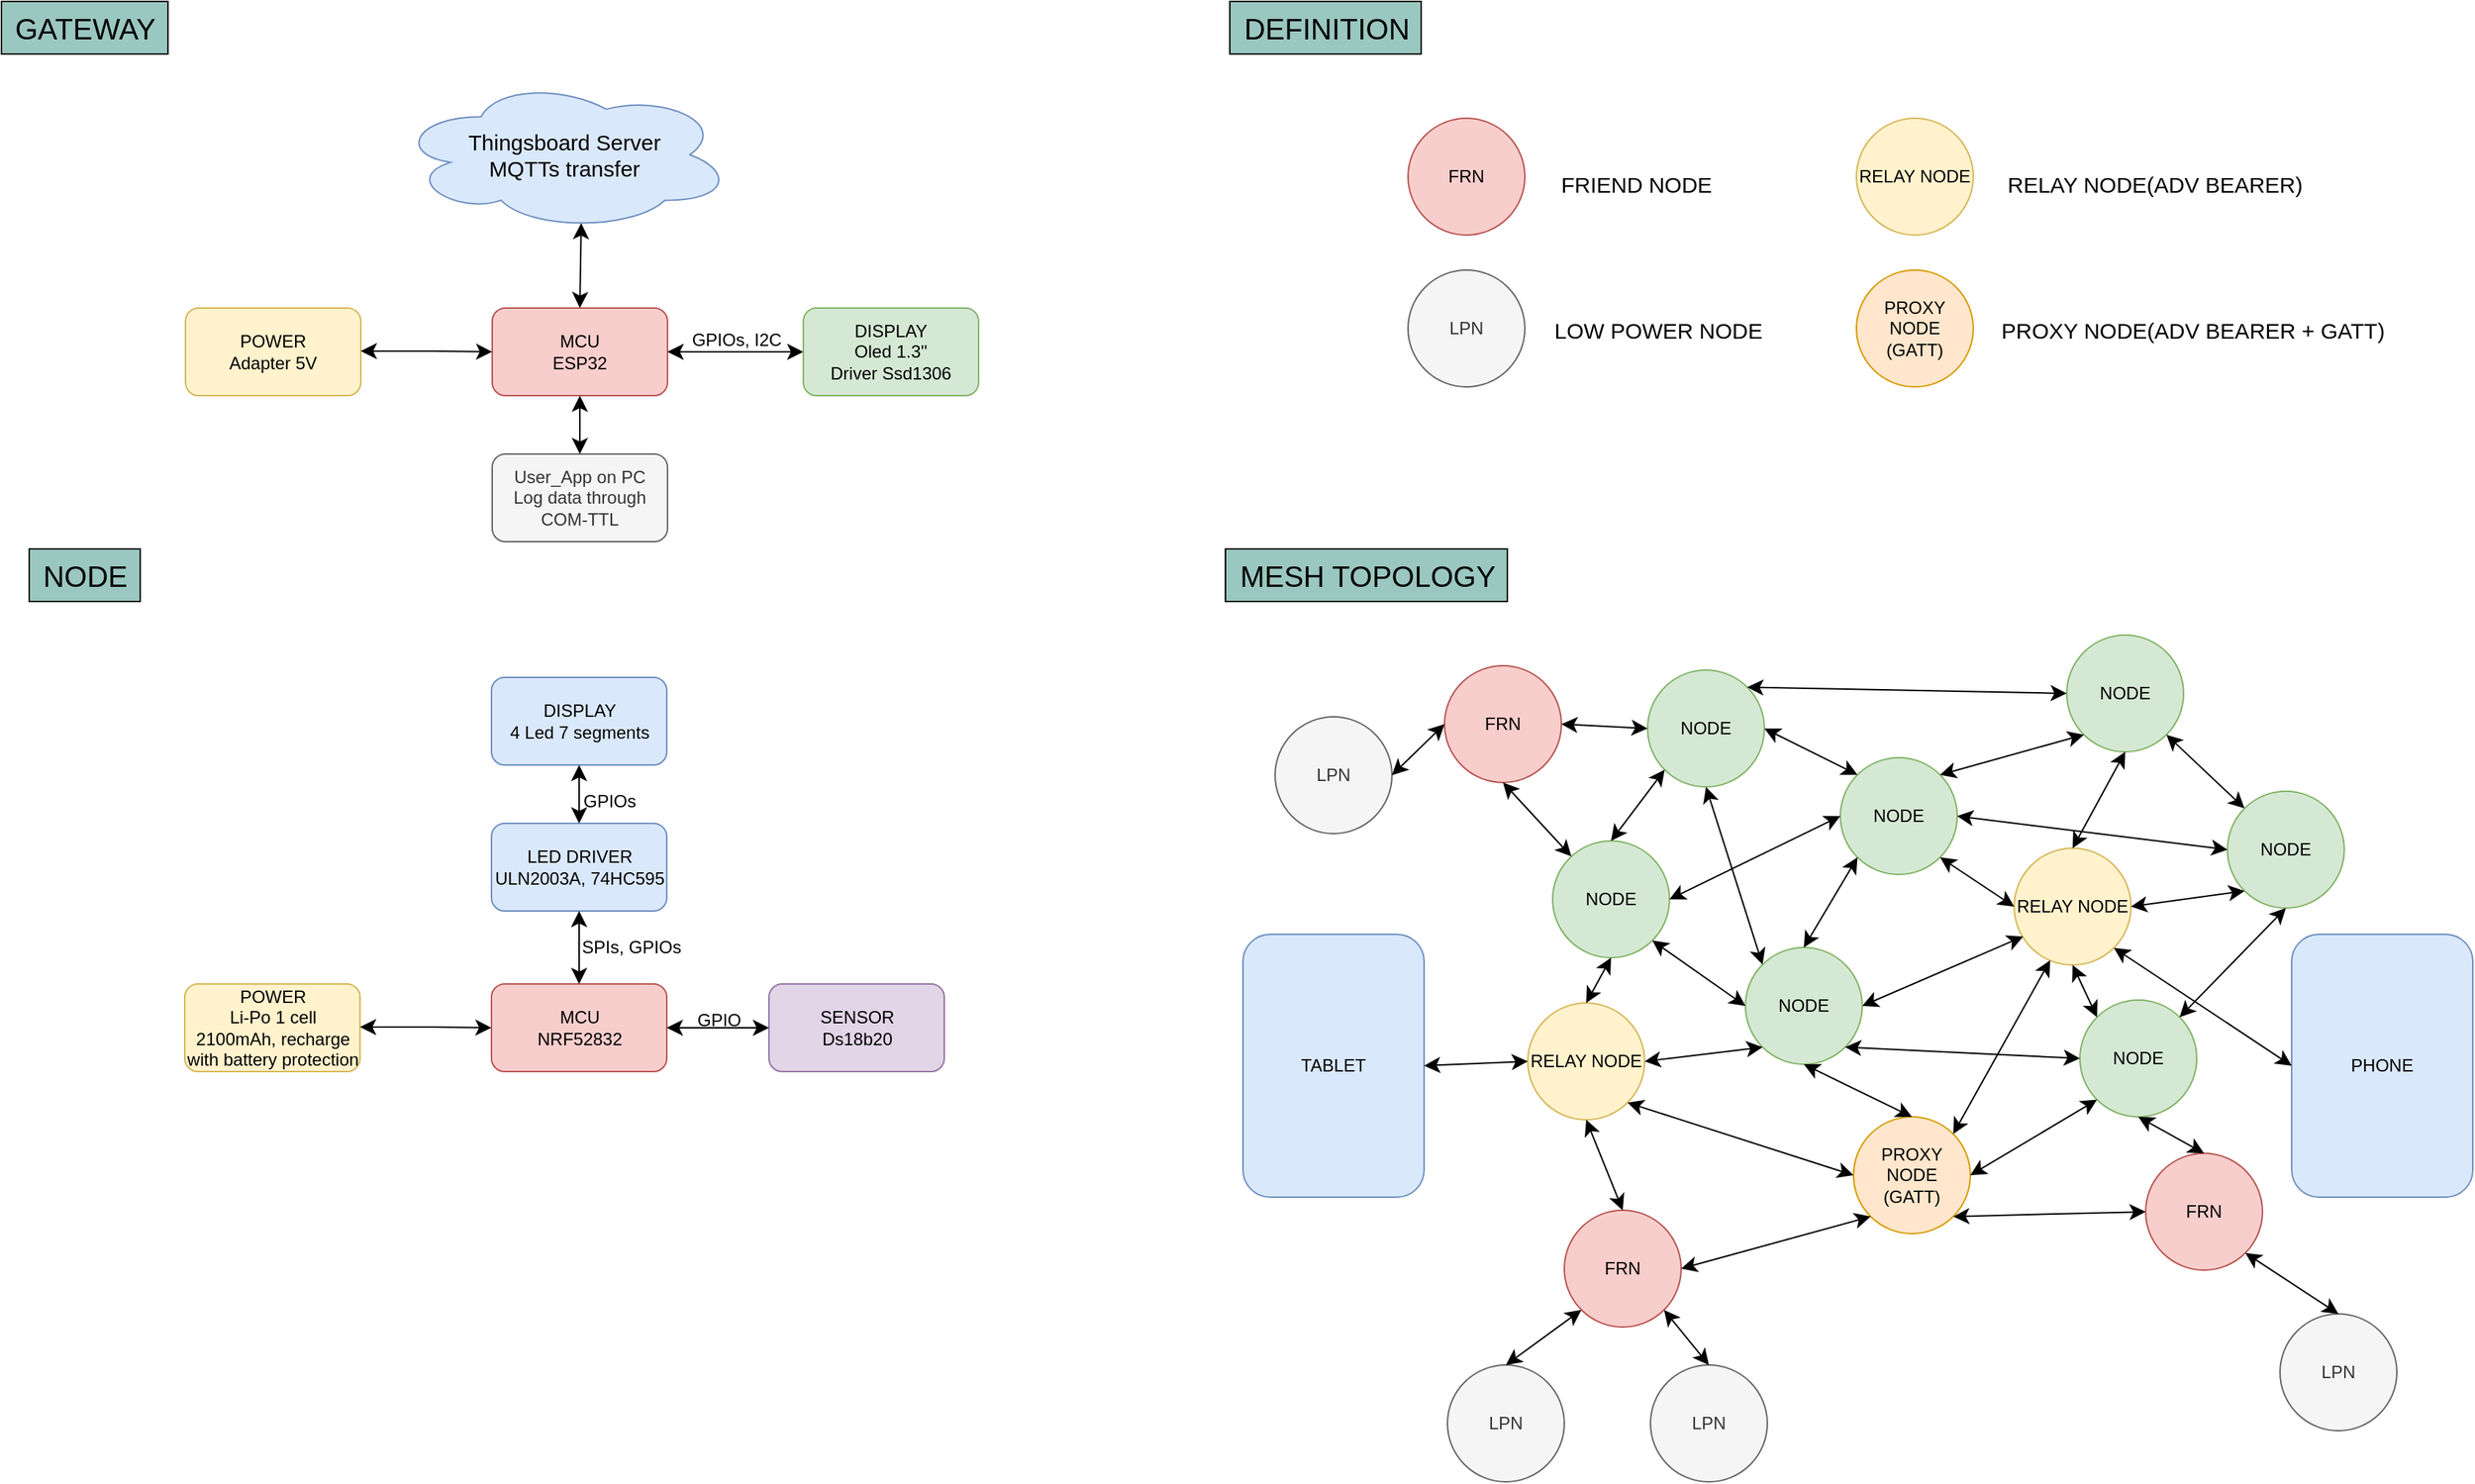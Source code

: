 <mxfile version="22.1.9" type="github">
  <diagram name="Page-1" id="N7261xUqCjl8Fi72w4pC">
    <mxGraphModel dx="4016" dy="1282" grid="0" gridSize="10" guides="1" tooltips="1" connect="1" arrows="1" fold="1" page="1" pageScale="1" pageWidth="850" pageHeight="1100" math="0" shadow="0">
      <root>
        <mxCell id="0" />
        <mxCell id="1" parent="0" />
        <mxCell id="Hw3azUIHg1GW80chGdwD-1" value="MCU&lt;br&gt;NRF52832" style="rounded=1;whiteSpace=wrap;html=1;fillColor=#f8cecc;strokeColor=#b85450;" parent="1" vertex="1">
          <mxGeometry x="-1355.5" y="688" width="120" height="60" as="geometry" />
        </mxCell>
        <mxCell id="Hw3azUIHg1GW80chGdwD-2" value="DISPLAY&lt;br&gt;4 Led 7 segments" style="rounded=1;whiteSpace=wrap;html=1;fillColor=#dae8fc;strokeColor=#6c8ebf;" parent="1" vertex="1">
          <mxGeometry x="-1355.5" y="478" width="120" height="60" as="geometry" />
        </mxCell>
        <mxCell id="Hw3azUIHg1GW80chGdwD-3" value="LED DRIVER&lt;br&gt;ULN2003A, 74HC595" style="rounded=1;whiteSpace=wrap;html=1;fillColor=#dae8fc;strokeColor=#6c8ebf;" parent="1" vertex="1">
          <mxGeometry x="-1355.5" y="578" width="120" height="60" as="geometry" />
        </mxCell>
        <mxCell id="Hw3azUIHg1GW80chGdwD-4" value="" style="edgeStyle=none;orthogonalLoop=1;jettySize=auto;html=1;endArrow=classic;startArrow=classic;endSize=8;startSize=8;rounded=0;exitX=0.5;exitY=1;exitDx=0;exitDy=0;entryX=0.5;entryY=0;entryDx=0;entryDy=0;" parent="1" source="Hw3azUIHg1GW80chGdwD-3" target="Hw3azUIHg1GW80chGdwD-1" edge="1">
          <mxGeometry width="100" relative="1" as="geometry">
            <mxPoint x="-1255.5" y="668" as="sourcePoint" />
            <mxPoint x="-1155.5" y="668" as="targetPoint" />
            <Array as="points" />
          </mxGeometry>
        </mxCell>
        <mxCell id="Hw3azUIHg1GW80chGdwD-5" value="SPIs, GPIOs" style="text;html=1;align=center;verticalAlign=middle;resizable=0;points=[];autosize=1;strokeColor=none;fillColor=none;" parent="1" vertex="1">
          <mxGeometry x="-1305.5" y="648" width="90" height="30" as="geometry" />
        </mxCell>
        <mxCell id="Hw3azUIHg1GW80chGdwD-6" value="GPIOs" style="text;html=1;align=center;verticalAlign=middle;resizable=0;points=[];autosize=1;strokeColor=none;fillColor=none;" parent="1" vertex="1">
          <mxGeometry x="-1305.5" y="548" width="60" height="30" as="geometry" />
        </mxCell>
        <mxCell id="Hw3azUIHg1GW80chGdwD-7" value="" style="edgeStyle=none;orthogonalLoop=1;jettySize=auto;html=1;endArrow=classic;startArrow=classic;endSize=8;startSize=8;rounded=0;exitX=0.5;exitY=1;exitDx=0;exitDy=0;entryX=0.5;entryY=0;entryDx=0;entryDy=0;" parent="1" source="Hw3azUIHg1GW80chGdwD-2" target="Hw3azUIHg1GW80chGdwD-3" edge="1">
          <mxGeometry width="100" relative="1" as="geometry">
            <mxPoint x="-1445.5" y="558" as="sourcePoint" />
            <mxPoint x="-1345.5" y="558" as="targetPoint" />
            <Array as="points" />
          </mxGeometry>
        </mxCell>
        <mxCell id="Hw3azUIHg1GW80chGdwD-8" value="POWER&lt;br&gt;Li-Po 1 cell&lt;br&gt;2100mAh, recharge with battery protection" style="rounded=1;whiteSpace=wrap;html=1;fillColor=#fff2cc;strokeColor=#d6b656;" parent="1" vertex="1">
          <mxGeometry x="-1565.5" y="688" width="120" height="60" as="geometry" />
        </mxCell>
        <mxCell id="Hw3azUIHg1GW80chGdwD-9" value="" style="edgeStyle=none;orthogonalLoop=1;jettySize=auto;html=1;endArrow=classic;startArrow=classic;endSize=8;startSize=8;rounded=0;entryX=0;entryY=0.5;entryDx=0;entryDy=0;" parent="1" target="Hw3azUIHg1GW80chGdwD-1" edge="1">
          <mxGeometry width="100" relative="1" as="geometry">
            <mxPoint x="-1445.5" y="717.5" as="sourcePoint" />
            <mxPoint x="-1365.5" y="718" as="targetPoint" />
            <Array as="points">
              <mxPoint x="-1395.5" y="717.5" />
            </Array>
          </mxGeometry>
        </mxCell>
        <mxCell id="Hw3azUIHg1GW80chGdwD-11" value="SENSOR&lt;br&gt;Ds18b20" style="rounded=1;whiteSpace=wrap;html=1;fillColor=#e1d5e7;strokeColor=#9673a6;" parent="1" vertex="1">
          <mxGeometry x="-1165.5" y="688" width="120" height="60" as="geometry" />
        </mxCell>
        <mxCell id="Hw3azUIHg1GW80chGdwD-12" value="" style="edgeStyle=none;orthogonalLoop=1;jettySize=auto;html=1;endArrow=classic;startArrow=classic;endSize=8;startSize=8;rounded=0;" parent="1" edge="1">
          <mxGeometry width="100" relative="1" as="geometry">
            <mxPoint x="-1235.5" y="718" as="sourcePoint" />
            <mxPoint x="-1165.5" y="718" as="targetPoint" />
            <Array as="points" />
          </mxGeometry>
        </mxCell>
        <mxCell id="Hw3azUIHg1GW80chGdwD-13" value="GPIO" style="text;html=1;align=center;verticalAlign=middle;resizable=0;points=[];autosize=1;strokeColor=none;fillColor=none;" parent="1" vertex="1">
          <mxGeometry x="-1225.5" y="698" width="50" height="30" as="geometry" />
        </mxCell>
        <mxCell id="Hw3azUIHg1GW80chGdwD-14" value="NODE" style="ellipse;whiteSpace=wrap;html=1;aspect=fixed;fillColor=#d5e8d4;strokeColor=#82b366;" parent="1" vertex="1">
          <mxGeometry x="-564" y="473" width="80" height="80" as="geometry" />
        </mxCell>
        <mxCell id="Hw3azUIHg1GW80chGdwD-15" value="LPN" style="ellipse;whiteSpace=wrap;html=1;fillColor=#f5f5f5;fontColor=#333333;strokeColor=#666666;" parent="1" vertex="1">
          <mxGeometry x="-131" y="914" width="80" height="80" as="geometry" />
        </mxCell>
        <mxCell id="Hw3azUIHg1GW80chGdwD-16" value="FRN" style="ellipse;whiteSpace=wrap;html=1;fillColor=#f8cecc;strokeColor=#b85450;" parent="1" vertex="1">
          <mxGeometry x="-223" y="804" width="80" height="80" as="geometry" />
        </mxCell>
        <mxCell id="Hw3azUIHg1GW80chGdwD-17" value="RELAY NODE" style="ellipse;whiteSpace=wrap;html=1;fillColor=#fff2cc;strokeColor=#d6b656;" parent="1" vertex="1">
          <mxGeometry x="-646" y="701" width="80" height="80" as="geometry" />
        </mxCell>
        <mxCell id="Hw3azUIHg1GW80chGdwD-18" value="FRN" style="ellipse;whiteSpace=wrap;html=1;fillColor=#f8cecc;strokeColor=#b85450;" parent="1" vertex="1">
          <mxGeometry x="-703" y="470" width="80" height="80" as="geometry" />
        </mxCell>
        <mxCell id="Hw3azUIHg1GW80chGdwD-19" value="LPN" style="ellipse;whiteSpace=wrap;html=1;fillColor=#f5f5f5;fontColor=#333333;strokeColor=#666666;" parent="1" vertex="1">
          <mxGeometry x="-819" y="505" width="80" height="80" as="geometry" />
        </mxCell>
        <mxCell id="Hw3azUIHg1GW80chGdwD-21" value="RELAY NODE" style="ellipse;whiteSpace=wrap;html=1;fillColor=#fff2cc;strokeColor=#d6b656;" parent="1" vertex="1">
          <mxGeometry x="-313" y="595" width="80" height="80" as="geometry" />
        </mxCell>
        <mxCell id="Hw3azUIHg1GW80chGdwD-22" value="NODE" style="ellipse;whiteSpace=wrap;html=1;aspect=fixed;fillColor=#d5e8d4;strokeColor=#82b366;" parent="1" vertex="1">
          <mxGeometry x="-497" y="663" width="80" height="80" as="geometry" />
        </mxCell>
        <mxCell id="Hw3azUIHg1GW80chGdwD-23" value="NODE" style="ellipse;whiteSpace=wrap;html=1;aspect=fixed;fillColor=#d5e8d4;strokeColor=#82b366;" parent="1" vertex="1">
          <mxGeometry x="-432" y="533" width="80" height="80" as="geometry" />
        </mxCell>
        <mxCell id="Hw3azUIHg1GW80chGdwD-24" value="NODE" style="ellipse;whiteSpace=wrap;html=1;aspect=fixed;fillColor=#d5e8d4;strokeColor=#82b366;" parent="1" vertex="1">
          <mxGeometry x="-629" y="590" width="80" height="80" as="geometry" />
        </mxCell>
        <mxCell id="Hw3azUIHg1GW80chGdwD-25" value="LPN" style="ellipse;whiteSpace=wrap;html=1;fillColor=#f5f5f5;fontColor=#333333;strokeColor=#666666;" parent="1" vertex="1">
          <mxGeometry x="-562" y="949" width="80" height="80" as="geometry" />
        </mxCell>
        <mxCell id="Hw3azUIHg1GW80chGdwD-26" value="LPN" style="ellipse;whiteSpace=wrap;html=1;fillColor=#f5f5f5;fontColor=#333333;strokeColor=#666666;" parent="1" vertex="1">
          <mxGeometry x="-701" y="949" width="80" height="80" as="geometry" />
        </mxCell>
        <mxCell id="Hw3azUIHg1GW80chGdwD-30" value="PROXY NODE&lt;br&gt;(GATT)" style="ellipse;whiteSpace=wrap;html=1;fillColor=#ffe6cc;strokeColor=#d79b00;" parent="1" vertex="1">
          <mxGeometry x="-423" y="779" width="80" height="80" as="geometry" />
        </mxCell>
        <mxCell id="Hw3azUIHg1GW80chGdwD-32" value="FRN" style="ellipse;whiteSpace=wrap;html=1;fillColor=#f8cecc;strokeColor=#b85450;" parent="1" vertex="1">
          <mxGeometry x="-621" y="843" width="80" height="80" as="geometry" />
        </mxCell>
        <mxCell id="Hw3azUIHg1GW80chGdwD-33" value="PHONE" style="whiteSpace=wrap;html=1;fillColor=#dae8fc;strokeColor=#6c8ebf;rounded=1;" parent="1" vertex="1">
          <mxGeometry x="-123" y="654" width="124" height="180" as="geometry" />
        </mxCell>
        <mxCell id="Hw3azUIHg1GW80chGdwD-34" value="TABLET" style="whiteSpace=wrap;html=1;fillColor=#dae8fc;strokeColor=#6c8ebf;rounded=1;" parent="1" vertex="1">
          <mxGeometry x="-841" y="654" width="124" height="180" as="geometry" />
        </mxCell>
        <mxCell id="Hw3azUIHg1GW80chGdwD-36" value="" style="edgeStyle=none;orthogonalLoop=1;jettySize=auto;html=1;endArrow=classic;startArrow=classic;endSize=8;startSize=8;rounded=0;exitX=0;exitY=0.5;exitDx=0;exitDy=0;entryX=1;entryY=0.5;entryDx=0;entryDy=0;" parent="1" source="Hw3azUIHg1GW80chGdwD-18" target="Hw3azUIHg1GW80chGdwD-19" edge="1">
          <mxGeometry width="100" relative="1" as="geometry">
            <mxPoint x="-577" y="550" as="sourcePoint" />
            <mxPoint x="-829" y="530" as="targetPoint" />
            <Array as="points" />
          </mxGeometry>
        </mxCell>
        <mxCell id="Hw3azUIHg1GW80chGdwD-37" value="" style="edgeStyle=none;orthogonalLoop=1;jettySize=auto;html=1;endArrow=classic;startArrow=classic;endSize=8;startSize=8;rounded=0;exitX=1;exitY=1;exitDx=0;exitDy=0;entryX=0.5;entryY=0;entryDx=0;entryDy=0;" parent="1" source="Hw3azUIHg1GW80chGdwD-16" target="Hw3azUIHg1GW80chGdwD-15" edge="1">
          <mxGeometry width="100" relative="1" as="geometry">
            <mxPoint x="-170" y="893" as="sourcePoint" />
            <mxPoint x="-70" y="893" as="targetPoint" />
            <Array as="points" />
          </mxGeometry>
        </mxCell>
        <mxCell id="Hw3azUIHg1GW80chGdwD-38" value="" style="edgeStyle=none;orthogonalLoop=1;jettySize=auto;html=1;endArrow=classic;startArrow=classic;endSize=8;startSize=8;rounded=0;exitX=1;exitY=1;exitDx=0;exitDy=0;entryX=0.5;entryY=0;entryDx=0;entryDy=0;" parent="1" source="Hw3azUIHg1GW80chGdwD-32" target="Hw3azUIHg1GW80chGdwD-25" edge="1">
          <mxGeometry width="100" relative="1" as="geometry">
            <mxPoint x="-621" y="937" as="sourcePoint" />
            <mxPoint x="-521" y="937" as="targetPoint" />
            <Array as="points" />
          </mxGeometry>
        </mxCell>
        <mxCell id="Hw3azUIHg1GW80chGdwD-39" value="" style="edgeStyle=none;orthogonalLoop=1;jettySize=auto;html=1;endArrow=classic;startArrow=classic;endSize=8;startSize=8;rounded=0;entryX=0;entryY=1;entryDx=0;entryDy=0;exitX=0.5;exitY=0;exitDx=0;exitDy=0;" parent="1" source="Hw3azUIHg1GW80chGdwD-26" target="Hw3azUIHg1GW80chGdwD-32" edge="1">
          <mxGeometry width="100" relative="1" as="geometry">
            <mxPoint x="-756" y="919" as="sourcePoint" />
            <mxPoint x="-656" y="919" as="targetPoint" />
            <Array as="points" />
          </mxGeometry>
        </mxCell>
        <mxCell id="Hw3azUIHg1GW80chGdwD-40" value="NODE" style="ellipse;whiteSpace=wrap;html=1;aspect=fixed;fillColor=#d5e8d4;strokeColor=#82b366;" parent="1" vertex="1">
          <mxGeometry x="-277" y="449" width="80" height="80" as="geometry" />
        </mxCell>
        <mxCell id="Hw3azUIHg1GW80chGdwD-41" value="NODE" style="ellipse;whiteSpace=wrap;html=1;aspect=fixed;fillColor=#d5e8d4;strokeColor=#82b366;" parent="1" vertex="1">
          <mxGeometry x="-167" y="556" width="80" height="80" as="geometry" />
        </mxCell>
        <mxCell id="Hw3azUIHg1GW80chGdwD-42" value="NODE" style="ellipse;whiteSpace=wrap;html=1;aspect=fixed;fillColor=#d5e8d4;strokeColor=#82b366;" parent="1" vertex="1">
          <mxGeometry x="-268" y="699" width="80" height="80" as="geometry" />
        </mxCell>
        <mxCell id="Hw3azUIHg1GW80chGdwD-43" value="" style="edgeStyle=none;orthogonalLoop=1;jettySize=auto;html=1;endArrow=classic;startArrow=classic;endSize=8;startSize=8;rounded=0;exitX=0.5;exitY=0;exitDx=0;exitDy=0;entryX=0;entryY=1;entryDx=0;entryDy=0;" parent="1" source="Hw3azUIHg1GW80chGdwD-22" target="Hw3azUIHg1GW80chGdwD-23" edge="1">
          <mxGeometry width="100" relative="1" as="geometry">
            <mxPoint x="-443" y="656" as="sourcePoint" />
            <mxPoint x="-343" y="656" as="targetPoint" />
            <Array as="points" />
          </mxGeometry>
        </mxCell>
        <mxCell id="Hw3azUIHg1GW80chGdwD-44" value="" style="edgeStyle=none;orthogonalLoop=1;jettySize=auto;html=1;endArrow=classic;startArrow=classic;endSize=8;startSize=8;rounded=0;exitX=1;exitY=1;exitDx=0;exitDy=0;entryX=0;entryY=0.5;entryDx=0;entryDy=0;" parent="1" source="Hw3azUIHg1GW80chGdwD-24" target="Hw3azUIHg1GW80chGdwD-22" edge="1">
          <mxGeometry width="100" relative="1" as="geometry">
            <mxPoint x="-575" y="636" as="sourcePoint" />
            <mxPoint x="-475" y="636" as="targetPoint" />
            <Array as="points" />
          </mxGeometry>
        </mxCell>
        <mxCell id="Hw3azUIHg1GW80chGdwD-45" value="" style="edgeStyle=none;orthogonalLoop=1;jettySize=auto;html=1;endArrow=classic;startArrow=classic;endSize=8;startSize=8;rounded=0;entryX=0;entryY=1;entryDx=0;entryDy=0;exitX=0.5;exitY=0;exitDx=0;exitDy=0;" parent="1" source="Hw3azUIHg1GW80chGdwD-24" target="Hw3azUIHg1GW80chGdwD-14" edge="1">
          <mxGeometry width="100" relative="1" as="geometry">
            <mxPoint x="-596" y="578" as="sourcePoint" />
            <mxPoint x="-496" y="578" as="targetPoint" />
            <Array as="points" />
          </mxGeometry>
        </mxCell>
        <mxCell id="Hw3azUIHg1GW80chGdwD-47" value="" style="edgeStyle=none;orthogonalLoop=1;jettySize=auto;html=1;endArrow=classic;startArrow=classic;endSize=8;startSize=8;rounded=0;entryX=0;entryY=0;entryDx=0;entryDy=0;exitX=1;exitY=0.5;exitDx=0;exitDy=0;" parent="1" source="Hw3azUIHg1GW80chGdwD-14" target="Hw3azUIHg1GW80chGdwD-23" edge="1">
          <mxGeometry width="100" relative="1" as="geometry">
            <mxPoint x="-485" y="532" as="sourcePoint" />
            <mxPoint x="-428" y="521" as="targetPoint" />
            <Array as="points" />
          </mxGeometry>
        </mxCell>
        <mxCell id="Hw3azUIHg1GW80chGdwD-48" value="" style="edgeStyle=none;orthogonalLoop=1;jettySize=auto;html=1;endArrow=classic;startArrow=classic;endSize=8;startSize=8;rounded=0;entryX=0;entryY=0.5;entryDx=0;entryDy=0;exitX=1;exitY=0;exitDx=0;exitDy=0;" parent="1" source="Hw3azUIHg1GW80chGdwD-14" target="Hw3azUIHg1GW80chGdwD-40" edge="1">
          <mxGeometry width="100" relative="1" as="geometry">
            <mxPoint x="-474" y="523" as="sourcePoint" />
            <mxPoint x="-410" y="555" as="targetPoint" />
            <Array as="points" />
          </mxGeometry>
        </mxCell>
        <mxCell id="Hw3azUIHg1GW80chGdwD-49" value="" style="edgeStyle=none;orthogonalLoop=1;jettySize=auto;html=1;endArrow=classic;startArrow=classic;endSize=8;startSize=8;rounded=0;entryX=0;entryY=1;entryDx=0;entryDy=0;exitX=1;exitY=0;exitDx=0;exitDy=0;" parent="1" source="Hw3azUIHg1GW80chGdwD-23" target="Hw3azUIHg1GW80chGdwD-40" edge="1">
          <mxGeometry width="100" relative="1" as="geometry">
            <mxPoint x="-486" y="495" as="sourcePoint" />
            <mxPoint x="-267" y="499" as="targetPoint" />
            <Array as="points" />
          </mxGeometry>
        </mxCell>
        <mxCell id="Hw3azUIHg1GW80chGdwD-50" value="" style="edgeStyle=none;orthogonalLoop=1;jettySize=auto;html=1;endArrow=classic;startArrow=classic;endSize=8;startSize=8;rounded=0;entryX=0;entryY=0.5;entryDx=0;entryDy=0;exitX=1;exitY=1;exitDx=0;exitDy=0;" parent="1" source="Hw3azUIHg1GW80chGdwD-23" target="Hw3azUIHg1GW80chGdwD-21" edge="1">
          <mxGeometry width="100" relative="1" as="geometry">
            <mxPoint x="-354" y="555" as="sourcePoint" />
            <mxPoint x="-227" y="539" as="targetPoint" />
            <Array as="points" />
          </mxGeometry>
        </mxCell>
        <mxCell id="Hw3azUIHg1GW80chGdwD-51" value="" style="edgeStyle=none;orthogonalLoop=1;jettySize=auto;html=1;endArrow=classic;startArrow=classic;endSize=8;startSize=8;rounded=0;entryX=0;entryY=0.5;entryDx=0;entryDy=0;exitX=1;exitY=0.5;exitDx=0;exitDy=0;" parent="1" source="Hw3azUIHg1GW80chGdwD-23" target="Hw3azUIHg1GW80chGdwD-41" edge="1">
          <mxGeometry width="100" relative="1" as="geometry">
            <mxPoint x="-344" y="565" as="sourcePoint" />
            <mxPoint x="-217" y="549" as="targetPoint" />
            <Array as="points" />
          </mxGeometry>
        </mxCell>
        <mxCell id="Hw3azUIHg1GW80chGdwD-52" value="" style="edgeStyle=none;orthogonalLoop=1;jettySize=auto;html=1;endArrow=classic;startArrow=classic;endSize=8;startSize=8;rounded=0;entryX=0.077;entryY=0.756;entryDx=0;entryDy=0;exitX=1;exitY=0.5;exitDx=0;exitDy=0;entryPerimeter=0;" parent="1" source="Hw3azUIHg1GW80chGdwD-22" target="Hw3azUIHg1GW80chGdwD-21" edge="1">
          <mxGeometry width="100" relative="1" as="geometry">
            <mxPoint x="-334" y="575" as="sourcePoint" />
            <mxPoint x="-207" y="559" as="targetPoint" />
            <Array as="points" />
          </mxGeometry>
        </mxCell>
        <mxCell id="Hw3azUIHg1GW80chGdwD-54" value="" style="edgeStyle=none;orthogonalLoop=1;jettySize=auto;html=1;endArrow=classic;startArrow=classic;endSize=8;startSize=8;rounded=0;exitX=1;exitY=1;exitDx=0;exitDy=0;entryX=0;entryY=0;entryDx=0;entryDy=0;" parent="1" source="Hw3azUIHg1GW80chGdwD-40" target="Hw3azUIHg1GW80chGdwD-41" edge="1">
          <mxGeometry width="100" relative="1" as="geometry">
            <mxPoint x="-215" y="534" as="sourcePoint" />
            <mxPoint x="-115" y="534" as="targetPoint" />
            <Array as="points" />
          </mxGeometry>
        </mxCell>
        <mxCell id="Hw3azUIHg1GW80chGdwD-55" value="" style="edgeStyle=none;orthogonalLoop=1;jettySize=auto;html=1;endArrow=classic;startArrow=classic;endSize=8;startSize=8;rounded=0;exitX=1;exitY=0.5;exitDx=0;exitDy=0;entryX=0;entryY=1;entryDx=0;entryDy=0;" parent="1" source="Hw3azUIHg1GW80chGdwD-21" target="Hw3azUIHg1GW80chGdwD-41" edge="1">
          <mxGeometry width="100" relative="1" as="geometry">
            <mxPoint x="-199" y="527" as="sourcePoint" />
            <mxPoint x="-145" y="578" as="targetPoint" />
            <Array as="points" />
          </mxGeometry>
        </mxCell>
        <mxCell id="Hw3azUIHg1GW80chGdwD-56" value="" style="edgeStyle=none;orthogonalLoop=1;jettySize=auto;html=1;endArrow=classic;startArrow=classic;endSize=8;startSize=8;rounded=0;exitX=1;exitY=0;exitDx=0;exitDy=0;entryX=0.5;entryY=1;entryDx=0;entryDy=0;" parent="1" source="Hw3azUIHg1GW80chGdwD-42" target="Hw3azUIHg1GW80chGdwD-41" edge="1">
          <mxGeometry width="100" relative="1" as="geometry">
            <mxPoint x="-223" y="645" as="sourcePoint" />
            <mxPoint x="-145" y="634" as="targetPoint" />
            <Array as="points" />
          </mxGeometry>
        </mxCell>
        <mxCell id="Hw3azUIHg1GW80chGdwD-57" value="" style="edgeStyle=none;orthogonalLoop=1;jettySize=auto;html=1;endArrow=classic;startArrow=classic;endSize=8;startSize=8;rounded=0;exitX=1;exitY=1;exitDx=0;exitDy=0;entryX=0;entryY=0.5;entryDx=0;entryDy=0;" parent="1" source="Hw3azUIHg1GW80chGdwD-22" target="Hw3azUIHg1GW80chGdwD-42" edge="1">
          <mxGeometry width="100" relative="1" as="geometry">
            <mxPoint x="-190" y="721" as="sourcePoint" />
            <mxPoint x="-117" y="646" as="targetPoint" />
            <Array as="points" />
          </mxGeometry>
        </mxCell>
        <mxCell id="Hw3azUIHg1GW80chGdwD-58" value="" style="edgeStyle=none;orthogonalLoop=1;jettySize=auto;html=1;endArrow=classic;startArrow=classic;endSize=8;startSize=8;rounded=0;exitX=0;exitY=0;exitDx=0;exitDy=0;entryX=0.5;entryY=1;entryDx=0;entryDy=0;" parent="1" source="Hw3azUIHg1GW80chGdwD-42" target="Hw3azUIHg1GW80chGdwD-21" edge="1">
          <mxGeometry width="100" relative="1" as="geometry">
            <mxPoint x="-180" y="731" as="sourcePoint" />
            <mxPoint x="-107" y="656" as="targetPoint" />
            <Array as="points" />
          </mxGeometry>
        </mxCell>
        <mxCell id="Hw3azUIHg1GW80chGdwD-59" value="" style="edgeStyle=none;orthogonalLoop=1;jettySize=auto;html=1;endArrow=classic;startArrow=classic;endSize=8;startSize=8;rounded=0;exitX=1;exitY=0.5;exitDx=0;exitDy=0;entryX=0;entryY=1;entryDx=0;entryDy=0;" parent="1" source="Hw3azUIHg1GW80chGdwD-17" target="Hw3azUIHg1GW80chGdwD-22" edge="1">
          <mxGeometry width="100" relative="1" as="geometry">
            <mxPoint x="-170" y="741" as="sourcePoint" />
            <mxPoint x="-97" y="666" as="targetPoint" />
            <Array as="points" />
          </mxGeometry>
        </mxCell>
        <mxCell id="Hw3azUIHg1GW80chGdwD-60" value="" style="edgeStyle=none;orthogonalLoop=1;jettySize=auto;html=1;endArrow=classic;startArrow=classic;endSize=8;startSize=8;rounded=0;exitX=0.5;exitY=0;exitDx=0;exitDy=0;entryX=0.5;entryY=1;entryDx=0;entryDy=0;" parent="1" source="Hw3azUIHg1GW80chGdwD-17" target="Hw3azUIHg1GW80chGdwD-24" edge="1">
          <mxGeometry width="100" relative="1" as="geometry">
            <mxPoint x="-556" y="751" as="sourcePoint" />
            <mxPoint x="-475" y="741" as="targetPoint" />
            <Array as="points" />
          </mxGeometry>
        </mxCell>
        <mxCell id="Hw3azUIHg1GW80chGdwD-61" value="" style="edgeStyle=none;orthogonalLoop=1;jettySize=auto;html=1;endArrow=classic;startArrow=classic;endSize=8;startSize=8;rounded=0;exitX=0.5;exitY=1;exitDx=0;exitDy=0;entryX=0.5;entryY=0;entryDx=0;entryDy=0;" parent="1" source="Hw3azUIHg1GW80chGdwD-17" target="Hw3azUIHg1GW80chGdwD-32" edge="1">
          <mxGeometry width="100" relative="1" as="geometry">
            <mxPoint x="-546" y="761" as="sourcePoint" />
            <mxPoint x="-465" y="751" as="targetPoint" />
            <Array as="points" />
          </mxGeometry>
        </mxCell>
        <mxCell id="Hw3azUIHg1GW80chGdwD-62" value="" style="edgeStyle=none;orthogonalLoop=1;jettySize=auto;html=1;endArrow=classic;startArrow=classic;endSize=8;startSize=8;rounded=0;exitX=0.5;exitY=0;exitDx=0;exitDy=0;entryX=0.5;entryY=1;entryDx=0;entryDy=0;" parent="1" source="Hw3azUIHg1GW80chGdwD-30" target="Hw3azUIHg1GW80chGdwD-22" edge="1">
          <mxGeometry width="100" relative="1" as="geometry">
            <mxPoint x="-556" y="751" as="sourcePoint" />
            <mxPoint x="-475" y="741" as="targetPoint" />
            <Array as="points" />
          </mxGeometry>
        </mxCell>
        <mxCell id="Hw3azUIHg1GW80chGdwD-63" value="" style="edgeStyle=none;orthogonalLoop=1;jettySize=auto;html=1;endArrow=classic;startArrow=classic;endSize=8;startSize=8;rounded=0;exitX=1;exitY=1;exitDx=0;exitDy=0;entryX=0;entryY=0.5;entryDx=0;entryDy=0;" parent="1" source="Hw3azUIHg1GW80chGdwD-17" target="Hw3azUIHg1GW80chGdwD-30" edge="1">
          <mxGeometry width="100" relative="1" as="geometry">
            <mxPoint x="-546" y="761" as="sourcePoint" />
            <mxPoint x="-465" y="751" as="targetPoint" />
            <Array as="points" />
          </mxGeometry>
        </mxCell>
        <mxCell id="Hw3azUIHg1GW80chGdwD-64" value="" style="edgeStyle=none;orthogonalLoop=1;jettySize=auto;html=1;endArrow=classic;startArrow=classic;endSize=8;startSize=8;rounded=0;exitX=1;exitY=0.5;exitDx=0;exitDy=0;entryX=0;entryY=1;entryDx=0;entryDy=0;" parent="1" source="Hw3azUIHg1GW80chGdwD-30" target="Hw3azUIHg1GW80chGdwD-42" edge="1">
          <mxGeometry width="100" relative="1" as="geometry">
            <mxPoint x="-536" y="771" as="sourcePoint" />
            <mxPoint x="-455" y="761" as="targetPoint" />
            <Array as="points" />
          </mxGeometry>
        </mxCell>
        <mxCell id="Hw3azUIHg1GW80chGdwD-65" value="" style="edgeStyle=none;orthogonalLoop=1;jettySize=auto;html=1;endArrow=classic;startArrow=classic;endSize=8;startSize=8;rounded=0;exitX=1;exitY=1;exitDx=0;exitDy=0;entryX=0;entryY=0.5;entryDx=0;entryDy=0;" parent="1" source="Hw3azUIHg1GW80chGdwD-30" target="Hw3azUIHg1GW80chGdwD-16" edge="1">
          <mxGeometry width="100" relative="1" as="geometry">
            <mxPoint x="-526" y="781" as="sourcePoint" />
            <mxPoint x="-445" y="771" as="targetPoint" />
            <Array as="points" />
          </mxGeometry>
        </mxCell>
        <mxCell id="Hw3azUIHg1GW80chGdwD-66" value="" style="edgeStyle=none;orthogonalLoop=1;jettySize=auto;html=1;endArrow=classic;startArrow=classic;endSize=8;startSize=8;rounded=0;exitX=0.5;exitY=1;exitDx=0;exitDy=0;entryX=0.5;entryY=0;entryDx=0;entryDy=0;" parent="1" source="Hw3azUIHg1GW80chGdwD-42" target="Hw3azUIHg1GW80chGdwD-16" edge="1">
          <mxGeometry width="100" relative="1" as="geometry">
            <mxPoint x="-196" y="783" as="sourcePoint" />
            <mxPoint x="-96" y="783" as="targetPoint" />
            <Array as="points" />
          </mxGeometry>
        </mxCell>
        <mxCell id="Hw3azUIHg1GW80chGdwD-67" value="" style="edgeStyle=none;orthogonalLoop=1;jettySize=auto;html=1;endArrow=classic;startArrow=classic;endSize=8;startSize=8;rounded=0;exitX=1;exitY=0.5;exitDx=0;exitDy=0;entryX=0;entryY=1;entryDx=0;entryDy=0;" parent="1" source="Hw3azUIHg1GW80chGdwD-32" target="Hw3azUIHg1GW80chGdwD-30" edge="1">
          <mxGeometry width="100" relative="1" as="geometry">
            <mxPoint x="-530" y="904" as="sourcePoint" />
            <mxPoint x="-430" y="904" as="targetPoint" />
            <Array as="points" />
          </mxGeometry>
        </mxCell>
        <mxCell id="Hw3azUIHg1GW80chGdwD-68" value="" style="edgeStyle=none;orthogonalLoop=1;jettySize=auto;html=1;endArrow=classic;startArrow=classic;endSize=8;startSize=8;rounded=0;entryX=0;entryY=0.5;entryDx=0;entryDy=0;exitX=1;exitY=0.5;exitDx=0;exitDy=0;" parent="1" source="Hw3azUIHg1GW80chGdwD-18" target="Hw3azUIHg1GW80chGdwD-14" edge="1">
          <mxGeometry width="100" relative="1" as="geometry">
            <mxPoint x="-748" y="617" as="sourcePoint" />
            <mxPoint x="-648" y="617" as="targetPoint" />
            <Array as="points" />
          </mxGeometry>
        </mxCell>
        <mxCell id="Hw3azUIHg1GW80chGdwD-69" value="" style="edgeStyle=none;orthogonalLoop=1;jettySize=auto;html=1;endArrow=classic;startArrow=classic;endSize=8;startSize=8;rounded=0;exitX=0.5;exitY=1;exitDx=0;exitDy=0;" parent="1" source="Hw3azUIHg1GW80chGdwD-18" target="Hw3azUIHg1GW80chGdwD-24" edge="1">
          <mxGeometry width="100" relative="1" as="geometry">
            <mxPoint x="-613" y="520" as="sourcePoint" />
            <mxPoint x="-554" y="523" as="targetPoint" />
            <Array as="points" />
          </mxGeometry>
        </mxCell>
        <mxCell id="Hw3azUIHg1GW80chGdwD-70" value="" style="edgeStyle=none;orthogonalLoop=1;jettySize=auto;html=1;endArrow=classic;startArrow=classic;endSize=8;startSize=8;rounded=0;exitX=1;exitY=0.5;exitDx=0;exitDy=0;entryX=0;entryY=0.5;entryDx=0;entryDy=0;" parent="1" source="Hw3azUIHg1GW80chGdwD-24" target="Hw3azUIHg1GW80chGdwD-23" edge="1">
          <mxGeometry width="100" relative="1" as="geometry">
            <mxPoint x="-536" y="599" as="sourcePoint" />
            <mxPoint x="-436" y="599" as="targetPoint" />
            <Array as="points" />
          </mxGeometry>
        </mxCell>
        <mxCell id="Hw3azUIHg1GW80chGdwD-71" value="" style="edgeStyle=none;orthogonalLoop=1;jettySize=auto;html=1;endArrow=classic;startArrow=classic;endSize=8;startSize=8;rounded=0;exitX=0.5;exitY=1;exitDx=0;exitDy=0;entryX=0;entryY=0;entryDx=0;entryDy=0;" parent="1" source="Hw3azUIHg1GW80chGdwD-14" target="Hw3azUIHg1GW80chGdwD-22" edge="1">
          <mxGeometry width="100" relative="1" as="geometry">
            <mxPoint x="-559" y="592" as="sourcePoint" />
            <mxPoint x="-459" y="592" as="targetPoint" />
            <Array as="points" />
          </mxGeometry>
        </mxCell>
        <mxCell id="Hw3azUIHg1GW80chGdwD-72" value="" style="edgeStyle=none;orthogonalLoop=1;jettySize=auto;html=1;endArrow=classic;startArrow=classic;endSize=8;startSize=8;rounded=0;exitX=0.5;exitY=1;exitDx=0;exitDy=0;entryX=0.5;entryY=0;entryDx=0;entryDy=0;" parent="1" source="Hw3azUIHg1GW80chGdwD-40" target="Hw3azUIHg1GW80chGdwD-21" edge="1">
          <mxGeometry width="100" relative="1" as="geometry">
            <mxPoint x="-262" y="560" as="sourcePoint" />
            <mxPoint x="-162" y="560" as="targetPoint" />
            <Array as="points" />
          </mxGeometry>
        </mxCell>
        <mxCell id="Hw3azUIHg1GW80chGdwD-73" value="" style="edgeStyle=none;orthogonalLoop=1;jettySize=auto;html=1;endArrow=classic;startArrow=classic;endSize=8;startSize=8;rounded=0;exitX=0.308;exitY=0.96;exitDx=0;exitDy=0;exitPerimeter=0;entryX=1;entryY=0;entryDx=0;entryDy=0;" parent="1" source="Hw3azUIHg1GW80chGdwD-21" target="Hw3azUIHg1GW80chGdwD-30" edge="1">
          <mxGeometry width="100" relative="1" as="geometry">
            <mxPoint x="-329" y="936" as="sourcePoint" />
            <mxPoint x="-229" y="936" as="targetPoint" />
            <Array as="points" />
          </mxGeometry>
        </mxCell>
        <mxCell id="Hw3azUIHg1GW80chGdwD-74" value="" style="edgeStyle=none;orthogonalLoop=1;jettySize=auto;html=1;endArrow=classic;startArrow=classic;endSize=8;startSize=8;rounded=0;entryX=0;entryY=0.5;entryDx=0;entryDy=0;exitX=1;exitY=0.5;exitDx=0;exitDy=0;" parent="1" source="Hw3azUIHg1GW80chGdwD-34" target="Hw3azUIHg1GW80chGdwD-17" edge="1">
          <mxGeometry width="100" relative="1" as="geometry">
            <mxPoint x="-735" y="739" as="sourcePoint" />
            <mxPoint x="-635" y="739" as="targetPoint" />
            <Array as="points" />
          </mxGeometry>
        </mxCell>
        <mxCell id="Hw3azUIHg1GW80chGdwD-75" value="" style="edgeStyle=none;orthogonalLoop=1;jettySize=auto;html=1;endArrow=classic;startArrow=classic;endSize=8;startSize=8;rounded=0;exitX=1;exitY=1;exitDx=0;exitDy=0;entryX=0;entryY=0.5;entryDx=0;entryDy=0;" parent="1" source="Hw3azUIHg1GW80chGdwD-21" target="Hw3azUIHg1GW80chGdwD-33" edge="1">
          <mxGeometry width="100" relative="1" as="geometry">
            <mxPoint x="-263" y="656" as="sourcePoint" />
            <mxPoint x="-163" y="656" as="targetPoint" />
            <Array as="points" />
          </mxGeometry>
        </mxCell>
        <mxCell id="Hw3azUIHg1GW80chGdwD-76" value="FRN" style="ellipse;whiteSpace=wrap;html=1;fillColor=#f8cecc;strokeColor=#b85450;" parent="1" vertex="1">
          <mxGeometry x="-728" y="95" width="80" height="80" as="geometry" />
        </mxCell>
        <mxCell id="Hw3azUIHg1GW80chGdwD-77" value="FRIEND NODE" style="text;html=1;align=center;verticalAlign=middle;resizable=0;points=[];autosize=1;strokeColor=none;fillColor=none;fontSize=15;" parent="1" vertex="1">
          <mxGeometry x="-633" y="125" width="121" height="30" as="geometry" />
        </mxCell>
        <mxCell id="Hw3azUIHg1GW80chGdwD-78" value="LPN" style="ellipse;whiteSpace=wrap;html=1;fillColor=#f5f5f5;fontColor=#333333;strokeColor=#666666;" parent="1" vertex="1">
          <mxGeometry x="-728" y="199" width="80" height="80" as="geometry" />
        </mxCell>
        <mxCell id="Hw3azUIHg1GW80chGdwD-79" value="LOW POWER NODE" style="text;html=1;align=center;verticalAlign=middle;resizable=0;points=[];autosize=1;strokeColor=none;fillColor=none;fontSize=15;" parent="1" vertex="1">
          <mxGeometry x="-638" y="225" width="161" height="30" as="geometry" />
        </mxCell>
        <mxCell id="Hw3azUIHg1GW80chGdwD-81" value="RELAY NODE" style="ellipse;whiteSpace=wrap;html=1;fillColor=#fff2cc;strokeColor=#d6b656;" parent="1" vertex="1">
          <mxGeometry x="-421" y="95" width="80" height="80" as="geometry" />
        </mxCell>
        <mxCell id="Hw3azUIHg1GW80chGdwD-82" value="RELAY NODE(ADV BEARER)" style="text;html=1;align=center;verticalAlign=middle;resizable=0;points=[];autosize=1;strokeColor=none;fillColor=none;fontSize=15;" parent="1" vertex="1">
          <mxGeometry x="-327" y="125" width="220" height="30" as="geometry" />
        </mxCell>
        <mxCell id="Hw3azUIHg1GW80chGdwD-83" value="PROXY NODE&lt;br&gt;(GATT)" style="ellipse;whiteSpace=wrap;html=1;fillColor=#ffe6cc;strokeColor=#d79b00;" parent="1" vertex="1">
          <mxGeometry x="-421" y="199" width="80" height="80" as="geometry" />
        </mxCell>
        <mxCell id="Hw3azUIHg1GW80chGdwD-84" value="PROXY NODE(ADV BEARER + GATT)" style="text;html=1;align=center;verticalAlign=middle;resizable=0;points=[];autosize=1;strokeColor=none;fillColor=none;fontSize=15;" parent="1" vertex="1">
          <mxGeometry x="-331" y="225" width="280" height="30" as="geometry" />
        </mxCell>
        <mxCell id="Hw3azUIHg1GW80chGdwD-85" value="MESH TOPOLOGY" style="text;html=1;align=center;verticalAlign=middle;resizable=0;points=[];autosize=1;strokeColor=default;fillColor=#9AC7BF;fontSize=20;rounded=0;" parent="1" vertex="1">
          <mxGeometry x="-853" y="390" width="193" height="36" as="geometry" />
        </mxCell>
        <mxCell id="Hw3azUIHg1GW80chGdwD-86" value="DEFINITION" style="text;html=1;align=center;verticalAlign=middle;resizable=0;points=[];autosize=1;strokeColor=default;fillColor=#9AC7BF;fontSize=20;rounded=0;" parent="1" vertex="1">
          <mxGeometry x="-850" y="15" width="131" height="36" as="geometry" />
        </mxCell>
        <mxCell id="Hw3azUIHg1GW80chGdwD-87" value="GATEWAY" style="text;html=1;align=center;verticalAlign=middle;resizable=0;points=[];autosize=1;strokeColor=default;fillColor=#9AC7BF;fontSize=20;rounded=0;" parent="1" vertex="1">
          <mxGeometry x="-1691" y="15" width="114" height="36" as="geometry" />
        </mxCell>
        <mxCell id="hq5-NhKTsYQ7OlvN2j25-1" value="MCU&lt;br&gt;ESP32" style="rounded=1;whiteSpace=wrap;html=1;fillColor=#f8cecc;strokeColor=#b85450;" vertex="1" parent="1">
          <mxGeometry x="-1355" y="225" width="120" height="60" as="geometry" />
        </mxCell>
        <mxCell id="hq5-NhKTsYQ7OlvN2j25-4" value="" style="edgeStyle=none;orthogonalLoop=1;jettySize=auto;html=1;endArrow=classic;startArrow=classic;endSize=8;startSize=8;rounded=0;exitX=0.55;exitY=0.95;exitDx=0;exitDy=0;entryX=0.5;entryY=0;entryDx=0;entryDy=0;exitPerimeter=0;" edge="1" parent="1" source="hq5-NhKTsYQ7OlvN2j25-15" target="hq5-NhKTsYQ7OlvN2j25-1">
          <mxGeometry width="100" relative="1" as="geometry">
            <mxPoint x="-1295" y="175.0" as="sourcePoint" />
            <mxPoint x="-1155" y="205" as="targetPoint" />
            <Array as="points" />
          </mxGeometry>
        </mxCell>
        <mxCell id="hq5-NhKTsYQ7OlvN2j25-8" value="POWER&lt;br&gt;Adapter 5V" style="rounded=1;whiteSpace=wrap;html=1;fillColor=#fff2cc;strokeColor=#d6b656;" vertex="1" parent="1">
          <mxGeometry x="-1565" y="225" width="120" height="60" as="geometry" />
        </mxCell>
        <mxCell id="hq5-NhKTsYQ7OlvN2j25-9" value="" style="edgeStyle=none;orthogonalLoop=1;jettySize=auto;html=1;endArrow=classic;startArrow=classic;endSize=8;startSize=8;rounded=0;entryX=0;entryY=0.5;entryDx=0;entryDy=0;" edge="1" parent="1" target="hq5-NhKTsYQ7OlvN2j25-1">
          <mxGeometry width="100" relative="1" as="geometry">
            <mxPoint x="-1445" y="254.5" as="sourcePoint" />
            <mxPoint x="-1365" y="255" as="targetPoint" />
            <Array as="points">
              <mxPoint x="-1395" y="254.5" />
            </Array>
          </mxGeometry>
        </mxCell>
        <mxCell id="hq5-NhKTsYQ7OlvN2j25-11" value="" style="edgeStyle=none;orthogonalLoop=1;jettySize=auto;html=1;endArrow=classic;startArrow=classic;endSize=8;startSize=8;rounded=0;entryX=0;entryY=0.5;entryDx=0;entryDy=0;" edge="1" parent="1" target="hq5-NhKTsYQ7OlvN2j25-13">
          <mxGeometry width="100" relative="1" as="geometry">
            <mxPoint x="-1235" y="255" as="sourcePoint" />
            <mxPoint x="-1165" y="255" as="targetPoint" />
            <Array as="points" />
          </mxGeometry>
        </mxCell>
        <mxCell id="hq5-NhKTsYQ7OlvN2j25-12" value="GPIOs, I2C" style="text;html=1;align=center;verticalAlign=middle;resizable=0;points=[];autosize=1;strokeColor=none;fillColor=none;" vertex="1" parent="1">
          <mxGeometry x="-1228" y="234" width="79" height="26" as="geometry" />
        </mxCell>
        <mxCell id="hq5-NhKTsYQ7OlvN2j25-13" value="DISPLAY&lt;br&gt;Oled 1.3&#39;&#39;&lt;br&gt;Driver Ssd1306" style="rounded=1;whiteSpace=wrap;html=1;fillColor=#d5e8d4;strokeColor=#82b366;" vertex="1" parent="1">
          <mxGeometry x="-1142" y="225" width="120" height="60" as="geometry" />
        </mxCell>
        <mxCell id="hq5-NhKTsYQ7OlvN2j25-15" value="&lt;font style=&quot;font-size: 15px;&quot;&gt;Thingsboard Server&lt;br&gt;MQTTs transfer&lt;/font&gt;" style="ellipse;shape=cloud;whiteSpace=wrap;html=1;fillColor=#dae8fc;strokeColor=#6c8ebf;" vertex="1" parent="1">
          <mxGeometry x="-1420" y="68" width="229" height="104" as="geometry" />
        </mxCell>
        <mxCell id="hq5-NhKTsYQ7OlvN2j25-16" value="User_App on PC&lt;br&gt;Log data through COM-TTL" style="rounded=1;whiteSpace=wrap;html=1;fillColor=#f5f5f5;fontColor=#333333;strokeColor=#666666;" vertex="1" parent="1">
          <mxGeometry x="-1355" y="325" width="120" height="60" as="geometry" />
        </mxCell>
        <mxCell id="hq5-NhKTsYQ7OlvN2j25-17" value="" style="edgeStyle=none;orthogonalLoop=1;jettySize=auto;html=1;endArrow=classic;startArrow=classic;endSize=8;startSize=8;rounded=0;exitX=0.5;exitY=1;exitDx=0;exitDy=0;entryX=0.5;entryY=0;entryDx=0;entryDy=0;" edge="1" parent="1" source="hq5-NhKTsYQ7OlvN2j25-1" target="hq5-NhKTsYQ7OlvN2j25-16">
          <mxGeometry width="100" relative="1" as="geometry">
            <mxPoint x="-1334" y="290" as="sourcePoint" />
            <mxPoint x="-1234" y="290" as="targetPoint" />
            <Array as="points" />
          </mxGeometry>
        </mxCell>
        <mxCell id="hq5-NhKTsYQ7OlvN2j25-18" value="NODE" style="text;html=1;align=center;verticalAlign=middle;resizable=0;points=[];autosize=1;strokeColor=default;fillColor=#9AC7BF;fontSize=20;rounded=0;" vertex="1" parent="1">
          <mxGeometry x="-1672" y="390" width="76" height="36" as="geometry" />
        </mxCell>
      </root>
    </mxGraphModel>
  </diagram>
</mxfile>
